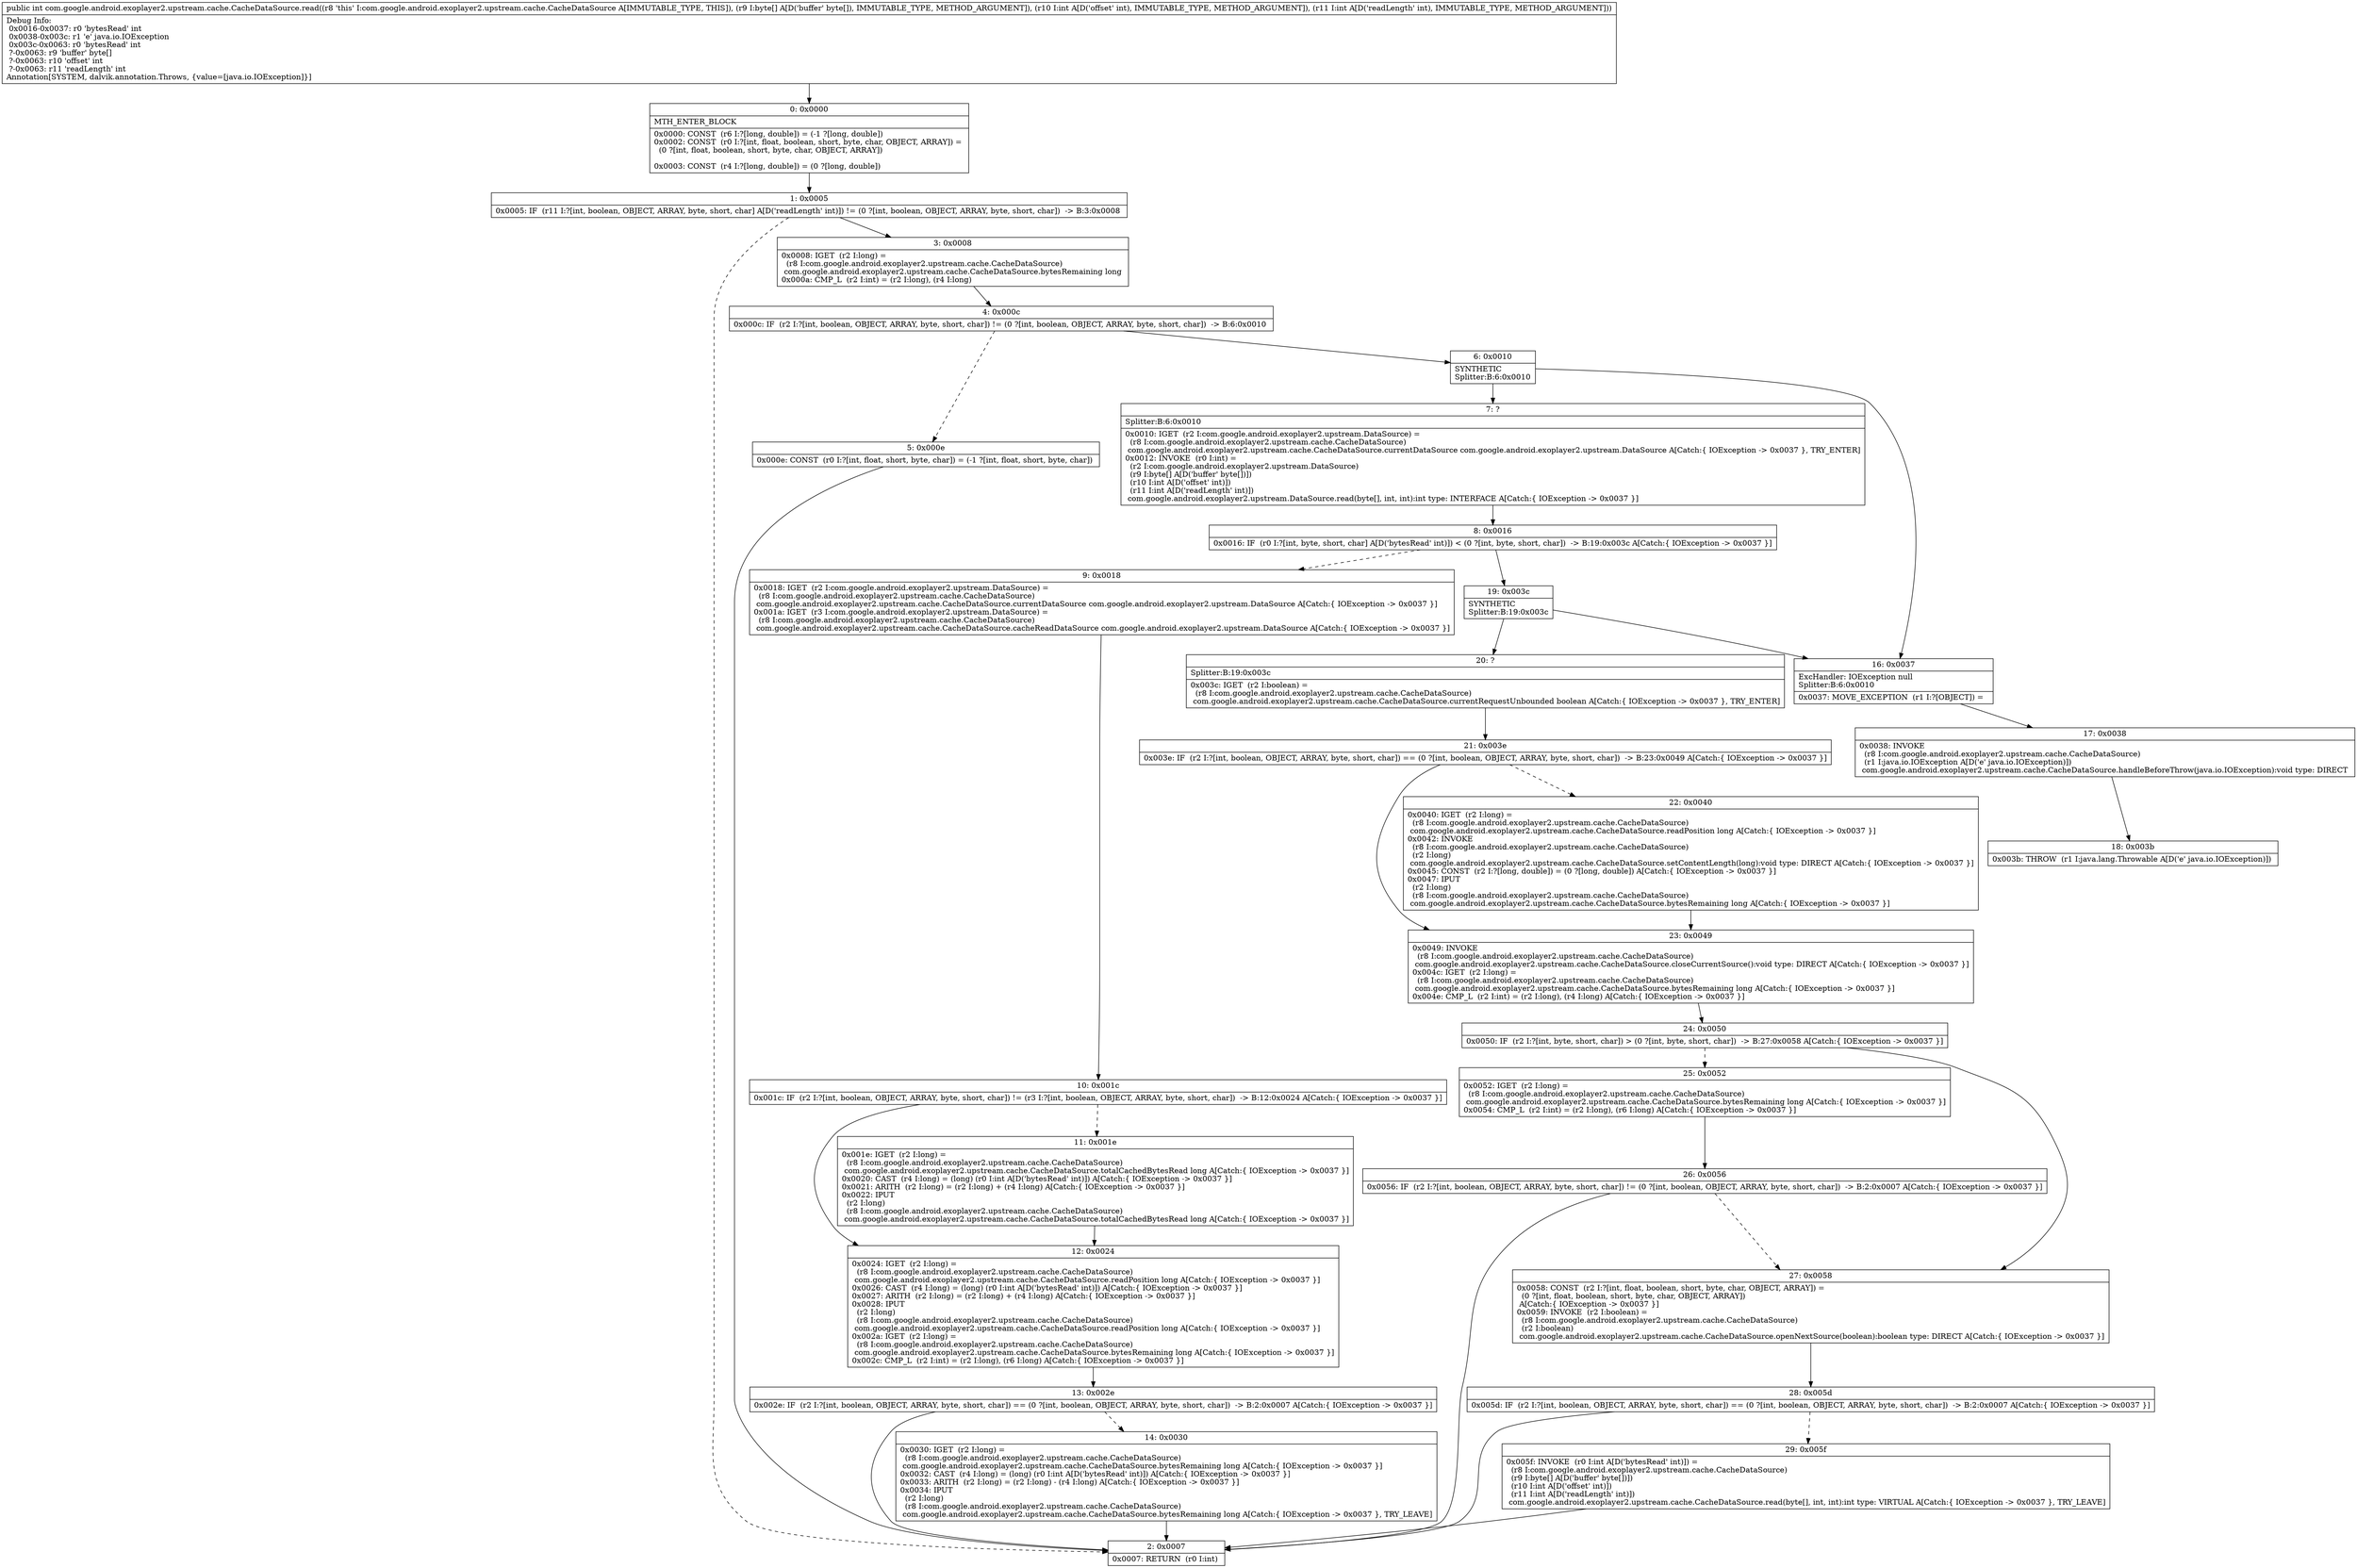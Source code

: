 digraph "CFG forcom.google.android.exoplayer2.upstream.cache.CacheDataSource.read([BII)I" {
Node_0 [shape=record,label="{0\:\ 0x0000|MTH_ENTER_BLOCK\l|0x0000: CONST  (r6 I:?[long, double]) = (\-1 ?[long, double]) \l0x0002: CONST  (r0 I:?[int, float, boolean, short, byte, char, OBJECT, ARRAY]) = \l  (0 ?[int, float, boolean, short, byte, char, OBJECT, ARRAY])\l \l0x0003: CONST  (r4 I:?[long, double]) = (0 ?[long, double]) \l}"];
Node_1 [shape=record,label="{1\:\ 0x0005|0x0005: IF  (r11 I:?[int, boolean, OBJECT, ARRAY, byte, short, char] A[D('readLength' int)]) != (0 ?[int, boolean, OBJECT, ARRAY, byte, short, char])  \-\> B:3:0x0008 \l}"];
Node_2 [shape=record,label="{2\:\ 0x0007|0x0007: RETURN  (r0 I:int) \l}"];
Node_3 [shape=record,label="{3\:\ 0x0008|0x0008: IGET  (r2 I:long) = \l  (r8 I:com.google.android.exoplayer2.upstream.cache.CacheDataSource)\l com.google.android.exoplayer2.upstream.cache.CacheDataSource.bytesRemaining long \l0x000a: CMP_L  (r2 I:int) = (r2 I:long), (r4 I:long) \l}"];
Node_4 [shape=record,label="{4\:\ 0x000c|0x000c: IF  (r2 I:?[int, boolean, OBJECT, ARRAY, byte, short, char]) != (0 ?[int, boolean, OBJECT, ARRAY, byte, short, char])  \-\> B:6:0x0010 \l}"];
Node_5 [shape=record,label="{5\:\ 0x000e|0x000e: CONST  (r0 I:?[int, float, short, byte, char]) = (\-1 ?[int, float, short, byte, char]) \l}"];
Node_6 [shape=record,label="{6\:\ 0x0010|SYNTHETIC\lSplitter:B:6:0x0010\l}"];
Node_7 [shape=record,label="{7\:\ ?|Splitter:B:6:0x0010\l|0x0010: IGET  (r2 I:com.google.android.exoplayer2.upstream.DataSource) = \l  (r8 I:com.google.android.exoplayer2.upstream.cache.CacheDataSource)\l com.google.android.exoplayer2.upstream.cache.CacheDataSource.currentDataSource com.google.android.exoplayer2.upstream.DataSource A[Catch:\{ IOException \-\> 0x0037 \}, TRY_ENTER]\l0x0012: INVOKE  (r0 I:int) = \l  (r2 I:com.google.android.exoplayer2.upstream.DataSource)\l  (r9 I:byte[] A[D('buffer' byte[])])\l  (r10 I:int A[D('offset' int)])\l  (r11 I:int A[D('readLength' int)])\l com.google.android.exoplayer2.upstream.DataSource.read(byte[], int, int):int type: INTERFACE A[Catch:\{ IOException \-\> 0x0037 \}]\l}"];
Node_8 [shape=record,label="{8\:\ 0x0016|0x0016: IF  (r0 I:?[int, byte, short, char] A[D('bytesRead' int)]) \< (0 ?[int, byte, short, char])  \-\> B:19:0x003c A[Catch:\{ IOException \-\> 0x0037 \}]\l}"];
Node_9 [shape=record,label="{9\:\ 0x0018|0x0018: IGET  (r2 I:com.google.android.exoplayer2.upstream.DataSource) = \l  (r8 I:com.google.android.exoplayer2.upstream.cache.CacheDataSource)\l com.google.android.exoplayer2.upstream.cache.CacheDataSource.currentDataSource com.google.android.exoplayer2.upstream.DataSource A[Catch:\{ IOException \-\> 0x0037 \}]\l0x001a: IGET  (r3 I:com.google.android.exoplayer2.upstream.DataSource) = \l  (r8 I:com.google.android.exoplayer2.upstream.cache.CacheDataSource)\l com.google.android.exoplayer2.upstream.cache.CacheDataSource.cacheReadDataSource com.google.android.exoplayer2.upstream.DataSource A[Catch:\{ IOException \-\> 0x0037 \}]\l}"];
Node_10 [shape=record,label="{10\:\ 0x001c|0x001c: IF  (r2 I:?[int, boolean, OBJECT, ARRAY, byte, short, char]) != (r3 I:?[int, boolean, OBJECT, ARRAY, byte, short, char])  \-\> B:12:0x0024 A[Catch:\{ IOException \-\> 0x0037 \}]\l}"];
Node_11 [shape=record,label="{11\:\ 0x001e|0x001e: IGET  (r2 I:long) = \l  (r8 I:com.google.android.exoplayer2.upstream.cache.CacheDataSource)\l com.google.android.exoplayer2.upstream.cache.CacheDataSource.totalCachedBytesRead long A[Catch:\{ IOException \-\> 0x0037 \}]\l0x0020: CAST  (r4 I:long) = (long) (r0 I:int A[D('bytesRead' int)]) A[Catch:\{ IOException \-\> 0x0037 \}]\l0x0021: ARITH  (r2 I:long) = (r2 I:long) + (r4 I:long) A[Catch:\{ IOException \-\> 0x0037 \}]\l0x0022: IPUT  \l  (r2 I:long)\l  (r8 I:com.google.android.exoplayer2.upstream.cache.CacheDataSource)\l com.google.android.exoplayer2.upstream.cache.CacheDataSource.totalCachedBytesRead long A[Catch:\{ IOException \-\> 0x0037 \}]\l}"];
Node_12 [shape=record,label="{12\:\ 0x0024|0x0024: IGET  (r2 I:long) = \l  (r8 I:com.google.android.exoplayer2.upstream.cache.CacheDataSource)\l com.google.android.exoplayer2.upstream.cache.CacheDataSource.readPosition long A[Catch:\{ IOException \-\> 0x0037 \}]\l0x0026: CAST  (r4 I:long) = (long) (r0 I:int A[D('bytesRead' int)]) A[Catch:\{ IOException \-\> 0x0037 \}]\l0x0027: ARITH  (r2 I:long) = (r2 I:long) + (r4 I:long) A[Catch:\{ IOException \-\> 0x0037 \}]\l0x0028: IPUT  \l  (r2 I:long)\l  (r8 I:com.google.android.exoplayer2.upstream.cache.CacheDataSource)\l com.google.android.exoplayer2.upstream.cache.CacheDataSource.readPosition long A[Catch:\{ IOException \-\> 0x0037 \}]\l0x002a: IGET  (r2 I:long) = \l  (r8 I:com.google.android.exoplayer2.upstream.cache.CacheDataSource)\l com.google.android.exoplayer2.upstream.cache.CacheDataSource.bytesRemaining long A[Catch:\{ IOException \-\> 0x0037 \}]\l0x002c: CMP_L  (r2 I:int) = (r2 I:long), (r6 I:long) A[Catch:\{ IOException \-\> 0x0037 \}]\l}"];
Node_13 [shape=record,label="{13\:\ 0x002e|0x002e: IF  (r2 I:?[int, boolean, OBJECT, ARRAY, byte, short, char]) == (0 ?[int, boolean, OBJECT, ARRAY, byte, short, char])  \-\> B:2:0x0007 A[Catch:\{ IOException \-\> 0x0037 \}]\l}"];
Node_14 [shape=record,label="{14\:\ 0x0030|0x0030: IGET  (r2 I:long) = \l  (r8 I:com.google.android.exoplayer2.upstream.cache.CacheDataSource)\l com.google.android.exoplayer2.upstream.cache.CacheDataSource.bytesRemaining long A[Catch:\{ IOException \-\> 0x0037 \}]\l0x0032: CAST  (r4 I:long) = (long) (r0 I:int A[D('bytesRead' int)]) A[Catch:\{ IOException \-\> 0x0037 \}]\l0x0033: ARITH  (r2 I:long) = (r2 I:long) \- (r4 I:long) A[Catch:\{ IOException \-\> 0x0037 \}]\l0x0034: IPUT  \l  (r2 I:long)\l  (r8 I:com.google.android.exoplayer2.upstream.cache.CacheDataSource)\l com.google.android.exoplayer2.upstream.cache.CacheDataSource.bytesRemaining long A[Catch:\{ IOException \-\> 0x0037 \}, TRY_LEAVE]\l}"];
Node_16 [shape=record,label="{16\:\ 0x0037|ExcHandler: IOException null\lSplitter:B:6:0x0010\l|0x0037: MOVE_EXCEPTION  (r1 I:?[OBJECT]) =  \l}"];
Node_17 [shape=record,label="{17\:\ 0x0038|0x0038: INVOKE  \l  (r8 I:com.google.android.exoplayer2.upstream.cache.CacheDataSource)\l  (r1 I:java.io.IOException A[D('e' java.io.IOException)])\l com.google.android.exoplayer2.upstream.cache.CacheDataSource.handleBeforeThrow(java.io.IOException):void type: DIRECT \l}"];
Node_18 [shape=record,label="{18\:\ 0x003b|0x003b: THROW  (r1 I:java.lang.Throwable A[D('e' java.io.IOException)]) \l}"];
Node_19 [shape=record,label="{19\:\ 0x003c|SYNTHETIC\lSplitter:B:19:0x003c\l}"];
Node_20 [shape=record,label="{20\:\ ?|Splitter:B:19:0x003c\l|0x003c: IGET  (r2 I:boolean) = \l  (r8 I:com.google.android.exoplayer2.upstream.cache.CacheDataSource)\l com.google.android.exoplayer2.upstream.cache.CacheDataSource.currentRequestUnbounded boolean A[Catch:\{ IOException \-\> 0x0037 \}, TRY_ENTER]\l}"];
Node_21 [shape=record,label="{21\:\ 0x003e|0x003e: IF  (r2 I:?[int, boolean, OBJECT, ARRAY, byte, short, char]) == (0 ?[int, boolean, OBJECT, ARRAY, byte, short, char])  \-\> B:23:0x0049 A[Catch:\{ IOException \-\> 0x0037 \}]\l}"];
Node_22 [shape=record,label="{22\:\ 0x0040|0x0040: IGET  (r2 I:long) = \l  (r8 I:com.google.android.exoplayer2.upstream.cache.CacheDataSource)\l com.google.android.exoplayer2.upstream.cache.CacheDataSource.readPosition long A[Catch:\{ IOException \-\> 0x0037 \}]\l0x0042: INVOKE  \l  (r8 I:com.google.android.exoplayer2.upstream.cache.CacheDataSource)\l  (r2 I:long)\l com.google.android.exoplayer2.upstream.cache.CacheDataSource.setContentLength(long):void type: DIRECT A[Catch:\{ IOException \-\> 0x0037 \}]\l0x0045: CONST  (r2 I:?[long, double]) = (0 ?[long, double]) A[Catch:\{ IOException \-\> 0x0037 \}]\l0x0047: IPUT  \l  (r2 I:long)\l  (r8 I:com.google.android.exoplayer2.upstream.cache.CacheDataSource)\l com.google.android.exoplayer2.upstream.cache.CacheDataSource.bytesRemaining long A[Catch:\{ IOException \-\> 0x0037 \}]\l}"];
Node_23 [shape=record,label="{23\:\ 0x0049|0x0049: INVOKE  \l  (r8 I:com.google.android.exoplayer2.upstream.cache.CacheDataSource)\l com.google.android.exoplayer2.upstream.cache.CacheDataSource.closeCurrentSource():void type: DIRECT A[Catch:\{ IOException \-\> 0x0037 \}]\l0x004c: IGET  (r2 I:long) = \l  (r8 I:com.google.android.exoplayer2.upstream.cache.CacheDataSource)\l com.google.android.exoplayer2.upstream.cache.CacheDataSource.bytesRemaining long A[Catch:\{ IOException \-\> 0x0037 \}]\l0x004e: CMP_L  (r2 I:int) = (r2 I:long), (r4 I:long) A[Catch:\{ IOException \-\> 0x0037 \}]\l}"];
Node_24 [shape=record,label="{24\:\ 0x0050|0x0050: IF  (r2 I:?[int, byte, short, char]) \> (0 ?[int, byte, short, char])  \-\> B:27:0x0058 A[Catch:\{ IOException \-\> 0x0037 \}]\l}"];
Node_25 [shape=record,label="{25\:\ 0x0052|0x0052: IGET  (r2 I:long) = \l  (r8 I:com.google.android.exoplayer2.upstream.cache.CacheDataSource)\l com.google.android.exoplayer2.upstream.cache.CacheDataSource.bytesRemaining long A[Catch:\{ IOException \-\> 0x0037 \}]\l0x0054: CMP_L  (r2 I:int) = (r2 I:long), (r6 I:long) A[Catch:\{ IOException \-\> 0x0037 \}]\l}"];
Node_26 [shape=record,label="{26\:\ 0x0056|0x0056: IF  (r2 I:?[int, boolean, OBJECT, ARRAY, byte, short, char]) != (0 ?[int, boolean, OBJECT, ARRAY, byte, short, char])  \-\> B:2:0x0007 A[Catch:\{ IOException \-\> 0x0037 \}]\l}"];
Node_27 [shape=record,label="{27\:\ 0x0058|0x0058: CONST  (r2 I:?[int, float, boolean, short, byte, char, OBJECT, ARRAY]) = \l  (0 ?[int, float, boolean, short, byte, char, OBJECT, ARRAY])\l A[Catch:\{ IOException \-\> 0x0037 \}]\l0x0059: INVOKE  (r2 I:boolean) = \l  (r8 I:com.google.android.exoplayer2.upstream.cache.CacheDataSource)\l  (r2 I:boolean)\l com.google.android.exoplayer2.upstream.cache.CacheDataSource.openNextSource(boolean):boolean type: DIRECT A[Catch:\{ IOException \-\> 0x0037 \}]\l}"];
Node_28 [shape=record,label="{28\:\ 0x005d|0x005d: IF  (r2 I:?[int, boolean, OBJECT, ARRAY, byte, short, char]) == (0 ?[int, boolean, OBJECT, ARRAY, byte, short, char])  \-\> B:2:0x0007 A[Catch:\{ IOException \-\> 0x0037 \}]\l}"];
Node_29 [shape=record,label="{29\:\ 0x005f|0x005f: INVOKE  (r0 I:int A[D('bytesRead' int)]) = \l  (r8 I:com.google.android.exoplayer2.upstream.cache.CacheDataSource)\l  (r9 I:byte[] A[D('buffer' byte[])])\l  (r10 I:int A[D('offset' int)])\l  (r11 I:int A[D('readLength' int)])\l com.google.android.exoplayer2.upstream.cache.CacheDataSource.read(byte[], int, int):int type: VIRTUAL A[Catch:\{ IOException \-\> 0x0037 \}, TRY_LEAVE]\l}"];
MethodNode[shape=record,label="{public int com.google.android.exoplayer2.upstream.cache.CacheDataSource.read((r8 'this' I:com.google.android.exoplayer2.upstream.cache.CacheDataSource A[IMMUTABLE_TYPE, THIS]), (r9 I:byte[] A[D('buffer' byte[]), IMMUTABLE_TYPE, METHOD_ARGUMENT]), (r10 I:int A[D('offset' int), IMMUTABLE_TYPE, METHOD_ARGUMENT]), (r11 I:int A[D('readLength' int), IMMUTABLE_TYPE, METHOD_ARGUMENT]))  | Debug Info:\l  0x0016\-0x0037: r0 'bytesRead' int\l  0x0038\-0x003c: r1 'e' java.io.IOException\l  0x003c\-0x0063: r0 'bytesRead' int\l  ?\-0x0063: r9 'buffer' byte[]\l  ?\-0x0063: r10 'offset' int\l  ?\-0x0063: r11 'readLength' int\lAnnotation[SYSTEM, dalvik.annotation.Throws, \{value=[java.io.IOException]\}]\l}"];
MethodNode -> Node_0;
Node_0 -> Node_1;
Node_1 -> Node_2[style=dashed];
Node_1 -> Node_3;
Node_3 -> Node_4;
Node_4 -> Node_5[style=dashed];
Node_4 -> Node_6;
Node_5 -> Node_2;
Node_6 -> Node_7;
Node_6 -> Node_16;
Node_7 -> Node_8;
Node_8 -> Node_9[style=dashed];
Node_8 -> Node_19;
Node_9 -> Node_10;
Node_10 -> Node_11[style=dashed];
Node_10 -> Node_12;
Node_11 -> Node_12;
Node_12 -> Node_13;
Node_13 -> Node_2;
Node_13 -> Node_14[style=dashed];
Node_14 -> Node_2;
Node_16 -> Node_17;
Node_17 -> Node_18;
Node_19 -> Node_20;
Node_19 -> Node_16;
Node_20 -> Node_21;
Node_21 -> Node_22[style=dashed];
Node_21 -> Node_23;
Node_22 -> Node_23;
Node_23 -> Node_24;
Node_24 -> Node_25[style=dashed];
Node_24 -> Node_27;
Node_25 -> Node_26;
Node_26 -> Node_2;
Node_26 -> Node_27[style=dashed];
Node_27 -> Node_28;
Node_28 -> Node_2;
Node_28 -> Node_29[style=dashed];
Node_29 -> Node_2;
}

